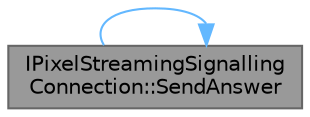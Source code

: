 digraph "IPixelStreamingSignallingConnection::SendAnswer"
{
 // INTERACTIVE_SVG=YES
 // LATEX_PDF_SIZE
  bgcolor="transparent";
  edge [fontname=Helvetica,fontsize=10,labelfontname=Helvetica,labelfontsize=10];
  node [fontname=Helvetica,fontsize=10,shape=box,height=0.2,width=0.4];
  rankdir="LR";
  Node1 [id="Node000001",label="IPixelStreamingSignalling\lConnection::SendAnswer",height=0.2,width=0.4,color="gray40", fillcolor="grey60", style="filled", fontcolor="black",tooltip="[Streamer only] Sends an answer to the specified player."];
  Node1 -> Node1 [id="edge1_Node000001_Node000001",color="steelblue1",style="solid",tooltip=" "];
}
